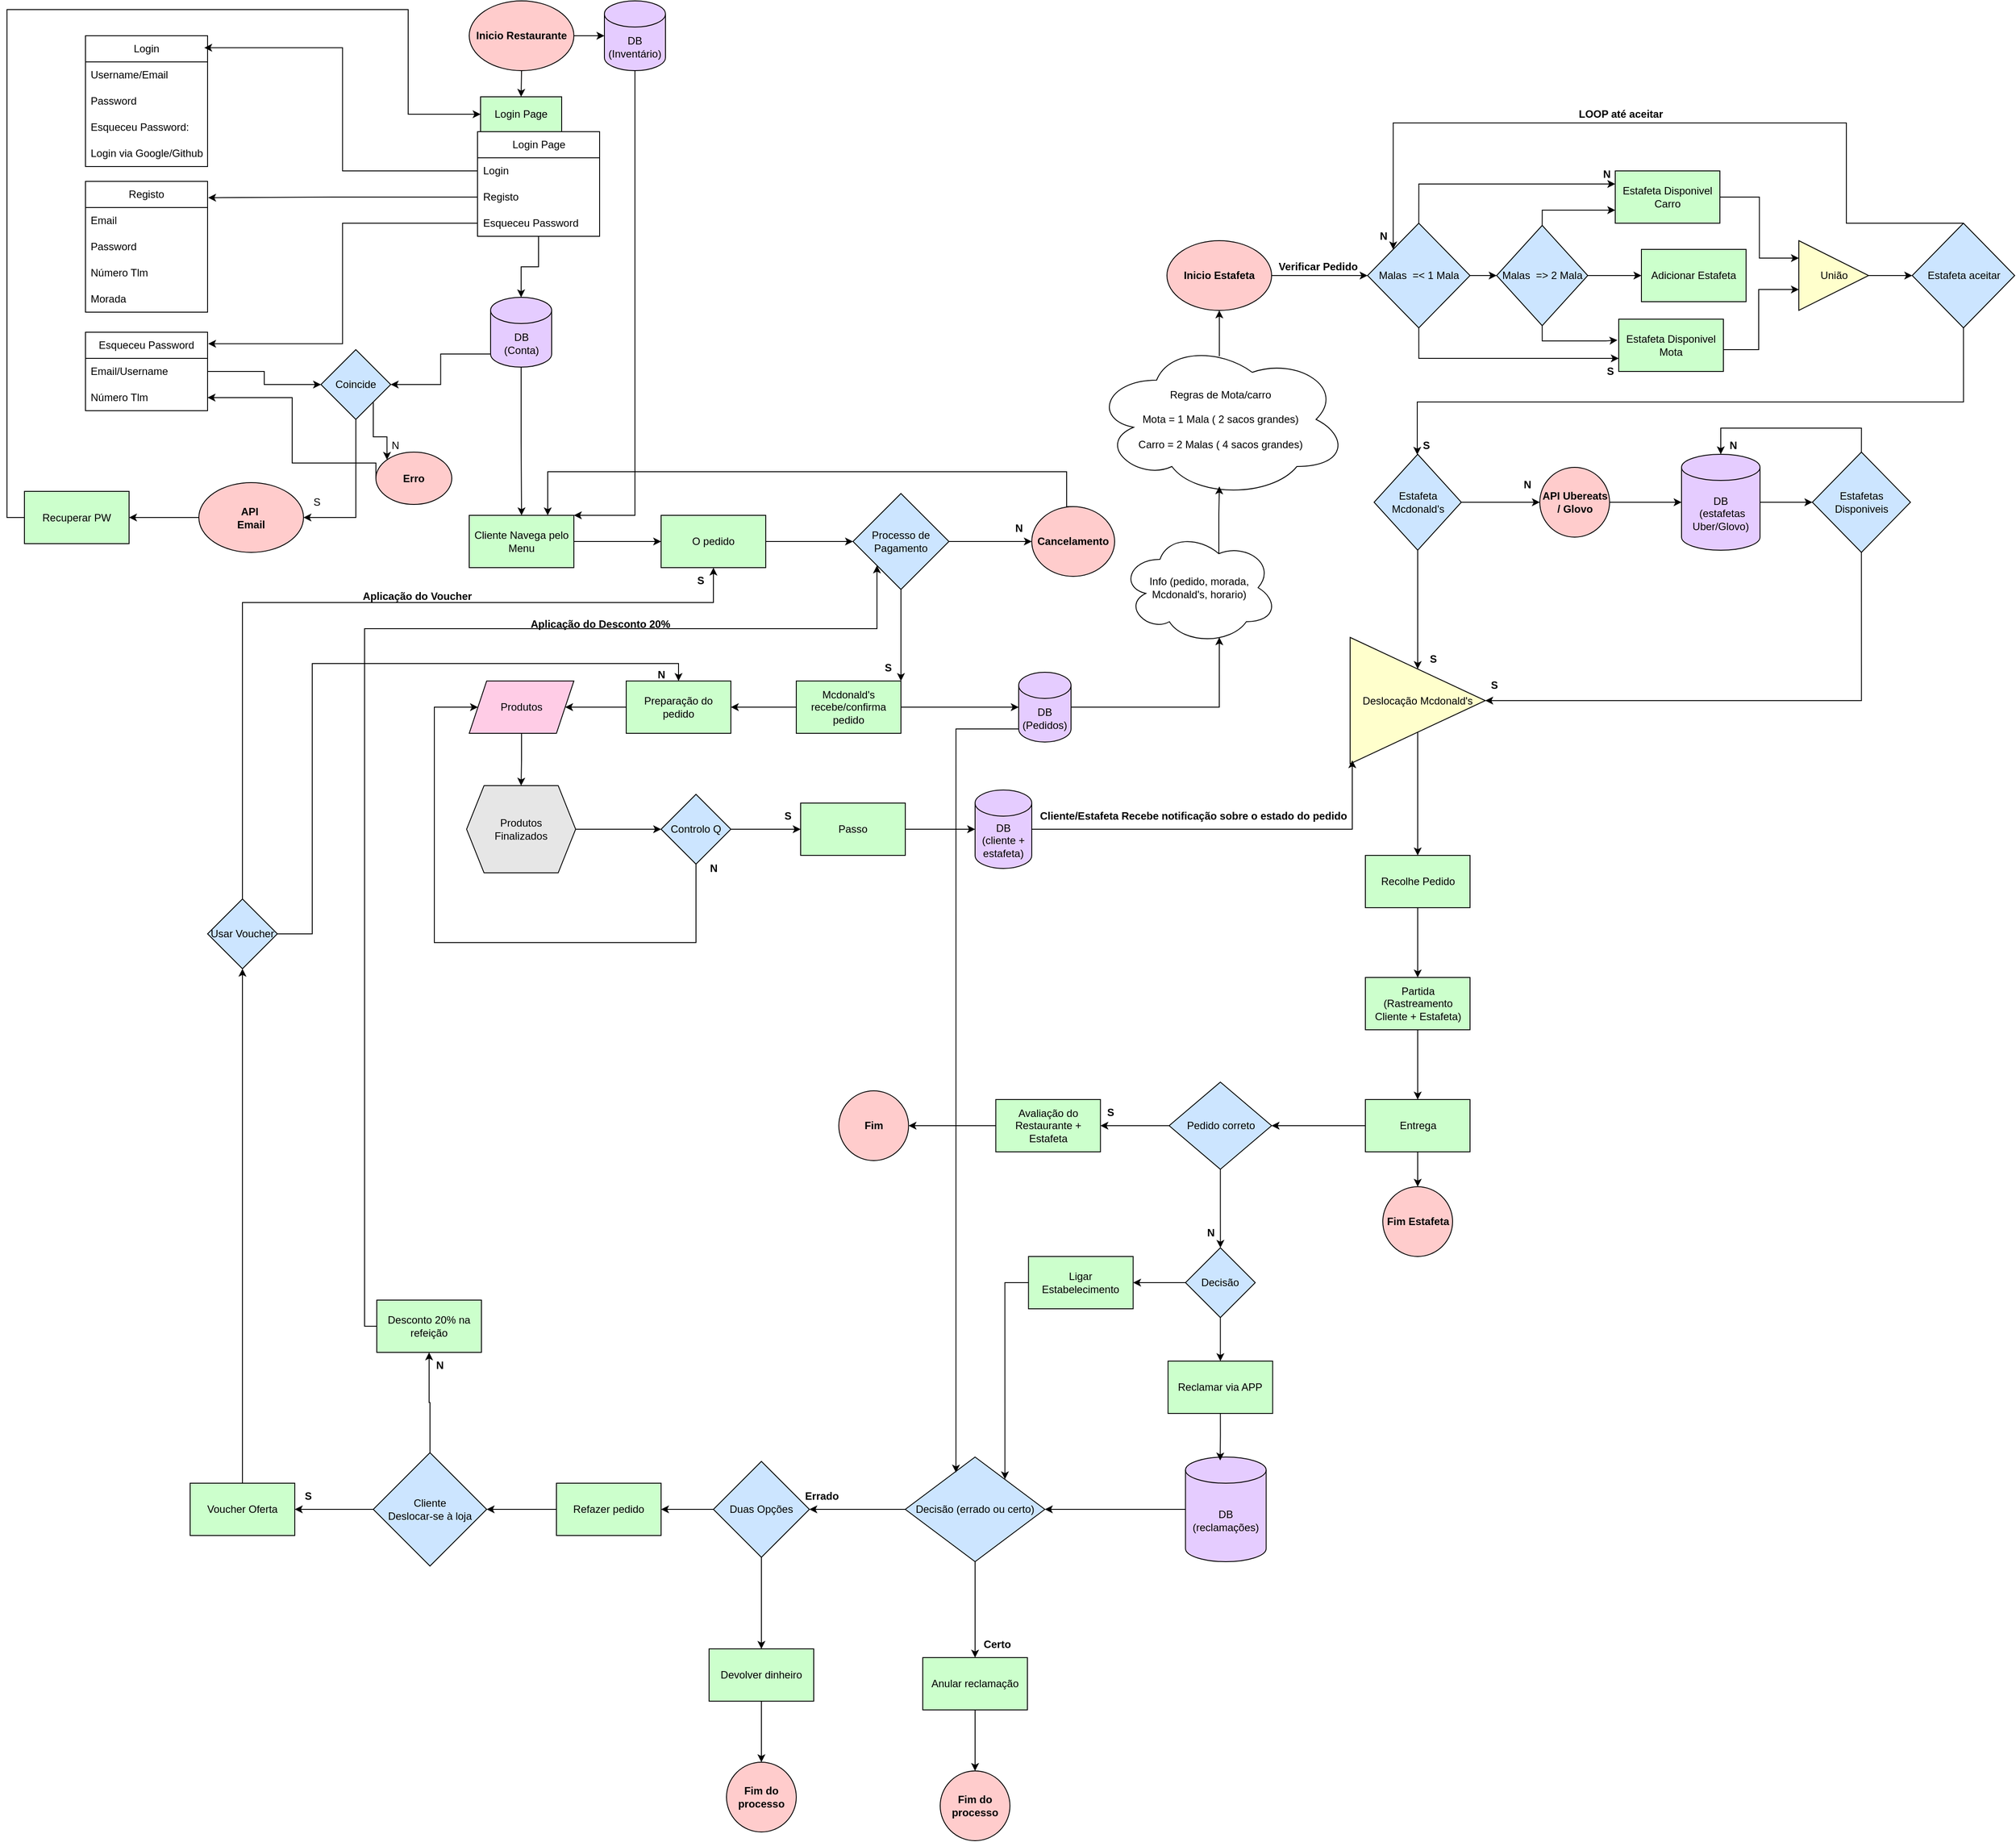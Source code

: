 <mxfile version="26.0.11">
  <diagram name="Página-1" id="ZymrxI1z5zFPF6usejF_">
    <mxGraphModel dx="2354" dy="1848" grid="1" gridSize="10" guides="1" tooltips="1" connect="1" arrows="1" fold="1" page="1" pageScale="1" pageWidth="827" pageHeight="1169" math="0" shadow="0">
      <root>
        <mxCell id="0" />
        <mxCell id="1" parent="0" />
        <mxCell id="Oin91nPJgDkIiy2qAXe4-157" value="" style="edgeStyle=orthogonalEdgeStyle;rounded=0;orthogonalLoop=1;jettySize=auto;html=1;" parent="1" source="Oin91nPJgDkIiy2qAXe4-1" target="Oin91nPJgDkIiy2qAXe4-4" edge="1">
          <mxGeometry relative="1" as="geometry" />
        </mxCell>
        <mxCell id="GwfB0tp2I0eJfS8eB9ie-18" style="edgeStyle=orthogonalEdgeStyle;rounded=0;orthogonalLoop=1;jettySize=auto;html=1;exitX=0.5;exitY=1;exitDx=0;exitDy=0;entryX=0.5;entryY=0;entryDx=0;entryDy=0;" edge="1" parent="1" source="Oin91nPJgDkIiy2qAXe4-1" target="GwfB0tp2I0eJfS8eB9ie-1">
          <mxGeometry relative="1" as="geometry" />
        </mxCell>
        <mxCell id="Oin91nPJgDkIiy2qAXe4-1" value="&lt;b&gt;Inicio Restaurante&lt;/b&gt;" style="ellipse;whiteSpace=wrap;html=1;fillColor=light-dark(#FFCCCC,var(--ge-dark-color, #121212));" parent="1" vertex="1">
          <mxGeometry x="10" y="-340" width="120" height="80" as="geometry" />
        </mxCell>
        <mxCell id="Oin91nPJgDkIiy2qAXe4-9" value="" style="edgeStyle=orthogonalEdgeStyle;rounded=0;orthogonalLoop=1;jettySize=auto;html=1;" parent="1" source="Oin91nPJgDkIiy2qAXe4-2" target="Oin91nPJgDkIiy2qAXe4-8" edge="1">
          <mxGeometry relative="1" as="geometry" />
        </mxCell>
        <mxCell id="Oin91nPJgDkIiy2qAXe4-2" value="Cliente Navega&lt;span style=&quot;background-color: transparent; color: light-dark(rgb(0, 0, 0), rgb(255, 255, 255));&quot;&gt;&amp;nbsp;pelo Menu&lt;/span&gt;" style="whiteSpace=wrap;html=1;fillColor=light-dark(#CCFFCC,var(--ge-dark-color, #121212));" parent="1" vertex="1">
          <mxGeometry x="10" y="250" width="120" height="60" as="geometry" />
        </mxCell>
        <mxCell id="Oin91nPJgDkIiy2qAXe4-6" style="edgeStyle=orthogonalEdgeStyle;rounded=0;orthogonalLoop=1;jettySize=auto;html=1;exitX=0.5;exitY=1;exitDx=0;exitDy=0;exitPerimeter=0;entryX=1;entryY=0;entryDx=0;entryDy=0;" parent="1" source="Oin91nPJgDkIiy2qAXe4-4" target="Oin91nPJgDkIiy2qAXe4-2" edge="1">
          <mxGeometry relative="1" as="geometry">
            <mxPoint x="210.588" y="280" as="targetPoint" />
            <Array as="points">
              <mxPoint x="200" y="250" />
            </Array>
          </mxGeometry>
        </mxCell>
        <mxCell id="Oin91nPJgDkIiy2qAXe4-4" value="DB&lt;br&gt;(Inventário)" style="shape=cylinder3;whiteSpace=wrap;html=1;boundedLbl=1;backgroundOutline=1;size=15;fillColor=light-dark(#E5CCFF,var(--ge-dark-color, #121212));" parent="1" vertex="1">
          <mxGeometry x="165" y="-340" width="70" height="80" as="geometry" />
        </mxCell>
        <mxCell id="Oin91nPJgDkIiy2qAXe4-14" value="" style="edgeStyle=orthogonalEdgeStyle;rounded=0;orthogonalLoop=1;jettySize=auto;html=1;" parent="1" source="Oin91nPJgDkIiy2qAXe4-8" target="Oin91nPJgDkIiy2qAXe4-13" edge="1">
          <mxGeometry relative="1" as="geometry" />
        </mxCell>
        <mxCell id="Oin91nPJgDkIiy2qAXe4-8" value="O pedido" style="whiteSpace=wrap;html=1;fillColor=light-dark(#CCFFCC,var(--ge-dark-color, #121212));" parent="1" vertex="1">
          <mxGeometry x="230" y="250" width="120" height="60" as="geometry" />
        </mxCell>
        <mxCell id="Oin91nPJgDkIiy2qAXe4-21" value="" style="edgeStyle=orthogonalEdgeStyle;rounded=0;orthogonalLoop=1;jettySize=auto;html=1;" parent="1" source="Oin91nPJgDkIiy2qAXe4-13" target="Oin91nPJgDkIiy2qAXe4-20" edge="1">
          <mxGeometry relative="1" as="geometry" />
        </mxCell>
        <mxCell id="UjdW5VDwxQu_3MTn5OJN-6" style="edgeStyle=orthogonalEdgeStyle;rounded=0;orthogonalLoop=1;jettySize=auto;html=1;exitX=0.5;exitY=1;exitDx=0;exitDy=0;entryX=1;entryY=0;entryDx=0;entryDy=0;" parent="1" source="Oin91nPJgDkIiy2qAXe4-13" target="Oin91nPJgDkIiy2qAXe4-23" edge="1">
          <mxGeometry relative="1" as="geometry" />
        </mxCell>
        <mxCell id="Oin91nPJgDkIiy2qAXe4-13" value="Processo de Pagamento" style="rhombus;whiteSpace=wrap;html=1;fillColor=light-dark(#CCE5FF,var(--ge-dark-color, #121212));" parent="1" vertex="1">
          <mxGeometry x="450" y="225" width="110" height="110" as="geometry" />
        </mxCell>
        <mxCell id="Oin91nPJgDkIiy2qAXe4-17" value="&lt;b&gt;N&lt;/b&gt;" style="text;html=1;align=center;verticalAlign=middle;resizable=0;points=[];autosize=1;strokeColor=none;fillColor=none;" parent="1" vertex="1">
          <mxGeometry x="625" y="250" width="30" height="30" as="geometry" />
        </mxCell>
        <mxCell id="Oin91nPJgDkIiy2qAXe4-20" value="&lt;b&gt;Cancelamento&lt;/b&gt;" style="ellipse;whiteSpace=wrap;html=1;fillColor=light-dark(#FFCCCC,var(--ge-dark-color, #121212));" parent="1" vertex="1">
          <mxGeometry x="655" y="240" width="95" height="80" as="geometry" />
        </mxCell>
        <mxCell id="Oin91nPJgDkIiy2qAXe4-22" style="edgeStyle=orthogonalEdgeStyle;rounded=0;orthogonalLoop=1;jettySize=auto;html=1;exitX=0.5;exitY=0;exitDx=0;exitDy=0;entryX=0.75;entryY=0;entryDx=0;entryDy=0;" parent="1" source="Oin91nPJgDkIiy2qAXe4-20" target="Oin91nPJgDkIiy2qAXe4-2" edge="1">
          <mxGeometry relative="1" as="geometry">
            <Array as="points">
              <mxPoint x="695" y="240" />
              <mxPoint x="695" y="200" />
              <mxPoint x="100" y="200" />
            </Array>
          </mxGeometry>
        </mxCell>
        <mxCell id="Oin91nPJgDkIiy2qAXe4-27" value="" style="edgeStyle=orthogonalEdgeStyle;rounded=0;orthogonalLoop=1;jettySize=auto;html=1;" parent="1" source="Oin91nPJgDkIiy2qAXe4-23" target="Oin91nPJgDkIiy2qAXe4-26" edge="1">
          <mxGeometry relative="1" as="geometry" />
        </mxCell>
        <mxCell id="Oin91nPJgDkIiy2qAXe4-23" value="Mcdonald&#39;s recebe/confirma pedido" style="whiteSpace=wrap;html=1;fillColor=light-dark(#CCFFCC,var(--ge-dark-color, #121212));" parent="1" vertex="1">
          <mxGeometry x="385" y="440" width="120" height="60" as="geometry" />
        </mxCell>
        <mxCell id="Oin91nPJgDkIiy2qAXe4-25" value="&lt;b&gt;S&lt;/b&gt;" style="text;html=1;align=center;verticalAlign=middle;resizable=0;points=[];autosize=1;strokeColor=none;fillColor=none;" parent="1" vertex="1">
          <mxGeometry x="475" y="410" width="30" height="30" as="geometry" />
        </mxCell>
        <mxCell id="Oin91nPJgDkIiy2qAXe4-29" value="" style="edgeStyle=orthogonalEdgeStyle;rounded=0;orthogonalLoop=1;jettySize=auto;html=1;" parent="1" source="Oin91nPJgDkIiy2qAXe4-26" target="Oin91nPJgDkIiy2qAXe4-28" edge="1">
          <mxGeometry relative="1" as="geometry" />
        </mxCell>
        <mxCell id="Oin91nPJgDkIiy2qAXe4-26" value="Preparação do pedido" style="whiteSpace=wrap;html=1;fillColor=light-dark(#CCFFCC,var(--ge-dark-color, #121212));" parent="1" vertex="1">
          <mxGeometry x="190" y="440" width="120" height="60" as="geometry" />
        </mxCell>
        <mxCell id="Oin91nPJgDkIiy2qAXe4-31" value="" style="edgeStyle=orthogonalEdgeStyle;rounded=0;orthogonalLoop=1;jettySize=auto;html=1;" parent="1" source="Oin91nPJgDkIiy2qAXe4-28" target="Oin91nPJgDkIiy2qAXe4-30" edge="1">
          <mxGeometry relative="1" as="geometry" />
        </mxCell>
        <mxCell id="Oin91nPJgDkIiy2qAXe4-28" value="Produtos" style="shape=parallelogram;perimeter=parallelogramPerimeter;whiteSpace=wrap;html=1;fixedSize=1;fillColor=light-dark(#FFCCE6,var(--ge-dark-color, #121212));" parent="1" vertex="1">
          <mxGeometry x="10" y="440" width="120" height="60" as="geometry" />
        </mxCell>
        <mxCell id="Oin91nPJgDkIiy2qAXe4-33" value="" style="edgeStyle=orthogonalEdgeStyle;rounded=0;orthogonalLoop=1;jettySize=auto;html=1;" parent="1" source="Oin91nPJgDkIiy2qAXe4-30" target="Oin91nPJgDkIiy2qAXe4-32" edge="1">
          <mxGeometry relative="1" as="geometry" />
        </mxCell>
        <mxCell id="Oin91nPJgDkIiy2qAXe4-30" value="Produtos&lt;br&gt;Finalizados" style="shape=hexagon;perimeter=hexagonPerimeter2;whiteSpace=wrap;html=1;fixedSize=1;fillColor=light-dark(#E6E6E6,var(--ge-dark-color, #121212));" parent="1" vertex="1">
          <mxGeometry x="7" y="560" width="125" height="100" as="geometry" />
        </mxCell>
        <mxCell id="Oin91nPJgDkIiy2qAXe4-34" style="edgeStyle=orthogonalEdgeStyle;rounded=0;orthogonalLoop=1;jettySize=auto;html=1;exitX=0.5;exitY=1;exitDx=0;exitDy=0;entryX=0;entryY=0.5;entryDx=0;entryDy=0;" parent="1" source="Oin91nPJgDkIiy2qAXe4-32" target="Oin91nPJgDkIiy2qAXe4-28" edge="1">
          <mxGeometry relative="1" as="geometry">
            <Array as="points">
              <mxPoint x="270" y="740" />
              <mxPoint x="-30" y="740" />
              <mxPoint x="-30" y="470" />
            </Array>
          </mxGeometry>
        </mxCell>
        <mxCell id="Oin91nPJgDkIiy2qAXe4-37" value="" style="edgeStyle=orthogonalEdgeStyle;rounded=0;orthogonalLoop=1;jettySize=auto;html=1;" parent="1" source="Oin91nPJgDkIiy2qAXe4-32" target="Oin91nPJgDkIiy2qAXe4-36" edge="1">
          <mxGeometry relative="1" as="geometry" />
        </mxCell>
        <mxCell id="Oin91nPJgDkIiy2qAXe4-32" value="Controlo Q" style="rhombus;whiteSpace=wrap;html=1;fillColor=light-dark(#CCE5FF,var(--ge-dark-color, #121212));" parent="1" vertex="1">
          <mxGeometry x="230" y="570" width="80" height="80" as="geometry" />
        </mxCell>
        <mxCell id="Oin91nPJgDkIiy2qAXe4-35" value="&lt;b&gt;N&lt;/b&gt;" style="text;html=1;align=center;verticalAlign=middle;resizable=0;points=[];autosize=1;strokeColor=none;fillColor=none;" parent="1" vertex="1">
          <mxGeometry x="275" y="640" width="30" height="30" as="geometry" />
        </mxCell>
        <mxCell id="Oin91nPJgDkIiy2qAXe4-36" value="Passo" style="whiteSpace=wrap;html=1;fillColor=light-dark(#CCFFCC,var(--ge-dark-color, #121212));" parent="1" vertex="1">
          <mxGeometry x="390" y="580" width="120" height="60" as="geometry" />
        </mxCell>
        <mxCell id="Oin91nPJgDkIiy2qAXe4-38" value="&lt;b&gt;S&lt;/b&gt;" style="text;html=1;align=center;verticalAlign=middle;resizable=0;points=[];autosize=1;strokeColor=none;fillColor=none;" parent="1" vertex="1">
          <mxGeometry x="360" y="580" width="30" height="30" as="geometry" />
        </mxCell>
        <mxCell id="Oin91nPJgDkIiy2qAXe4-39" value="DB&lt;br&gt;(cliente + estafeta)" style="shape=cylinder3;whiteSpace=wrap;html=1;boundedLbl=1;backgroundOutline=1;size=15;fillColor=light-dark(#E5CCFF,var(--ge-dark-color, #121212));" parent="1" vertex="1">
          <mxGeometry x="590" y="565" width="65" height="90" as="geometry" />
        </mxCell>
        <mxCell id="Oin91nPJgDkIiy2qAXe4-40" style="edgeStyle=orthogonalEdgeStyle;rounded=0;orthogonalLoop=1;jettySize=auto;html=1;exitX=1;exitY=0.5;exitDx=0;exitDy=0;entryX=0;entryY=0.5;entryDx=0;entryDy=0;entryPerimeter=0;" parent="1" source="Oin91nPJgDkIiy2qAXe4-36" target="Oin91nPJgDkIiy2qAXe4-39" edge="1">
          <mxGeometry relative="1" as="geometry" />
        </mxCell>
        <mxCell id="Oin91nPJgDkIiy2qAXe4-41" value="DB (Pedidos)" style="shape=cylinder3;whiteSpace=wrap;html=1;boundedLbl=1;backgroundOutline=1;size=15;fillColor=light-dark(#E5CCFF,var(--ge-dark-color, #121212));" parent="1" vertex="1">
          <mxGeometry x="640" y="430" width="60" height="80" as="geometry" />
        </mxCell>
        <mxCell id="Oin91nPJgDkIiy2qAXe4-43" style="edgeStyle=orthogonalEdgeStyle;rounded=0;orthogonalLoop=1;jettySize=auto;html=1;exitX=1;exitY=0.5;exitDx=0;exitDy=0;entryX=0;entryY=0.5;entryDx=0;entryDy=0;entryPerimeter=0;" parent="1" source="Oin91nPJgDkIiy2qAXe4-23" target="Oin91nPJgDkIiy2qAXe4-41" edge="1">
          <mxGeometry relative="1" as="geometry" />
        </mxCell>
        <mxCell id="GwfB0tp2I0eJfS8eB9ie-108" style="edgeStyle=orthogonalEdgeStyle;rounded=0;orthogonalLoop=1;jettySize=auto;html=1;exitX=1;exitY=0.5;exitDx=0;exitDy=0;entryX=0;entryY=0.5;entryDx=0;entryDy=0;" edge="1" parent="1" source="Oin91nPJgDkIiy2qAXe4-47" target="GwfB0tp2I0eJfS8eB9ie-107">
          <mxGeometry relative="1" as="geometry" />
        </mxCell>
        <mxCell id="Oin91nPJgDkIiy2qAXe4-47" value="&lt;b&gt;Inicio Estafeta&lt;/b&gt;" style="ellipse;whiteSpace=wrap;html=1;fillColor=light-dark(#FFCCCC,var(--ge-dark-color, #121212));" parent="1" vertex="1">
          <mxGeometry x="810" y="-65" width="120" height="80" as="geometry" />
        </mxCell>
        <mxCell id="Oin91nPJgDkIiy2qAXe4-50" value="Info (pedido, morada, Mcdonald&#39;s, horario)" style="ellipse;shape=cloud;whiteSpace=wrap;html=1;" parent="1" vertex="1">
          <mxGeometry x="757" y="268" width="180" height="130" as="geometry" />
        </mxCell>
        <mxCell id="Oin91nPJgDkIiy2qAXe4-59" value="" style="edgeStyle=orthogonalEdgeStyle;rounded=0;orthogonalLoop=1;jettySize=auto;html=1;" parent="1" source="Oin91nPJgDkIiy2qAXe4-54" target="Oin91nPJgDkIiy2qAXe4-58" edge="1">
          <mxGeometry relative="1" as="geometry" />
        </mxCell>
        <mxCell id="Oin91nPJgDkIiy2qAXe4-139" value="" style="edgeStyle=orthogonalEdgeStyle;rounded=0;orthogonalLoop=1;jettySize=auto;html=1;" parent="1" source="Oin91nPJgDkIiy2qAXe4-54" target="Oin91nPJgDkIiy2qAXe4-138" edge="1">
          <mxGeometry relative="1" as="geometry" />
        </mxCell>
        <mxCell id="Oin91nPJgDkIiy2qAXe4-54" value="Estafeta Mcdonald&#39;s" style="rhombus;whiteSpace=wrap;html=1;fillColor=light-dark(#CCE5FF,var(--ge-dark-color, #121212));" parent="1" vertex="1">
          <mxGeometry x="1047.5" y="180" width="100" height="110" as="geometry" />
        </mxCell>
        <mxCell id="Oin91nPJgDkIiy2qAXe4-67" value="" style="edgeStyle=orthogonalEdgeStyle;rounded=0;orthogonalLoop=1;jettySize=auto;html=1;" parent="1" source="Oin91nPJgDkIiy2qAXe4-58" target="Oin91nPJgDkIiy2qAXe4-66" edge="1">
          <mxGeometry relative="1" as="geometry" />
        </mxCell>
        <mxCell id="Oin91nPJgDkIiy2qAXe4-58" value="Deslocação Mcdonald&#39;s" style="triangle;whiteSpace=wrap;html=1;fillColor=light-dark(#FFFFCC,var(--ge-dark-color, #121212));" parent="1" vertex="1">
          <mxGeometry x="1020" y="390" width="155" height="145" as="geometry" />
        </mxCell>
        <mxCell id="Oin91nPJgDkIiy2qAXe4-60" style="edgeStyle=orthogonalEdgeStyle;rounded=0;orthogonalLoop=1;jettySize=auto;html=1;exitX=1;exitY=0.5;exitDx=0;exitDy=0;exitPerimeter=0;entryX=0.016;entryY=0.972;entryDx=0;entryDy=0;entryPerimeter=0;" parent="1" source="Oin91nPJgDkIiy2qAXe4-39" target="Oin91nPJgDkIiy2qAXe4-58" edge="1">
          <mxGeometry relative="1" as="geometry" />
        </mxCell>
        <mxCell id="Oin91nPJgDkIiy2qAXe4-61" value="&lt;b&gt;Cliente/Estafeta Recebe notificação sobre o estado do pedido&lt;/b&gt;" style="text;html=1;align=center;verticalAlign=middle;resizable=0;points=[];autosize=1;strokeColor=none;fillColor=none;" parent="1" vertex="1">
          <mxGeometry x="650" y="580" width="380" height="30" as="geometry" />
        </mxCell>
        <mxCell id="Oin91nPJgDkIiy2qAXe4-69" value="" style="edgeStyle=orthogonalEdgeStyle;rounded=0;orthogonalLoop=1;jettySize=auto;html=1;" parent="1" source="Oin91nPJgDkIiy2qAXe4-66" target="Oin91nPJgDkIiy2qAXe4-68" edge="1">
          <mxGeometry relative="1" as="geometry" />
        </mxCell>
        <mxCell id="Oin91nPJgDkIiy2qAXe4-66" value="Recolhe Pedido" style="whiteSpace=wrap;html=1;fillColor=light-dark(#CCFFCC,var(--ge-dark-color, #121212));" parent="1" vertex="1">
          <mxGeometry x="1037.5" y="640" width="120" height="60" as="geometry" />
        </mxCell>
        <mxCell id="Oin91nPJgDkIiy2qAXe4-71" value="" style="edgeStyle=orthogonalEdgeStyle;rounded=0;orthogonalLoop=1;jettySize=auto;html=1;" parent="1" source="Oin91nPJgDkIiy2qAXe4-68" target="Oin91nPJgDkIiy2qAXe4-70" edge="1">
          <mxGeometry relative="1" as="geometry" />
        </mxCell>
        <mxCell id="Oin91nPJgDkIiy2qAXe4-68" value="Partida (Rastreamento Cliente + Estafeta)" style="whiteSpace=wrap;html=1;fillColor=light-dark(#CCFFCC,var(--ge-dark-color, #121212));" parent="1" vertex="1">
          <mxGeometry x="1037.5" y="780" width="120" height="60" as="geometry" />
        </mxCell>
        <mxCell id="Oin91nPJgDkIiy2qAXe4-73" value="" style="edgeStyle=orthogonalEdgeStyle;rounded=0;orthogonalLoop=1;jettySize=auto;html=1;" parent="1" source="Oin91nPJgDkIiy2qAXe4-70" target="Oin91nPJgDkIiy2qAXe4-72" edge="1">
          <mxGeometry relative="1" as="geometry" />
        </mxCell>
        <mxCell id="Oin91nPJgDkIiy2qAXe4-82" value="" style="edgeStyle=orthogonalEdgeStyle;rounded=0;orthogonalLoop=1;jettySize=auto;html=1;" parent="1" source="Oin91nPJgDkIiy2qAXe4-70" target="Oin91nPJgDkIiy2qAXe4-81" edge="1">
          <mxGeometry relative="1" as="geometry" />
        </mxCell>
        <mxCell id="Oin91nPJgDkIiy2qAXe4-70" value="Entrega" style="whiteSpace=wrap;html=1;fillColor=light-dark(#CCFFCC,var(--ge-dark-color, #121212));" parent="1" vertex="1">
          <mxGeometry x="1037.5" y="920" width="120" height="60" as="geometry" />
        </mxCell>
        <mxCell id="Oin91nPJgDkIiy2qAXe4-75" value="" style="edgeStyle=orthogonalEdgeStyle;rounded=0;orthogonalLoop=1;jettySize=auto;html=1;" parent="1" source="Oin91nPJgDkIiy2qAXe4-72" target="Oin91nPJgDkIiy2qAXe4-74" edge="1">
          <mxGeometry relative="1" as="geometry" />
        </mxCell>
        <mxCell id="Oin91nPJgDkIiy2qAXe4-86" value="" style="edgeStyle=orthogonalEdgeStyle;rounded=0;orthogonalLoop=1;jettySize=auto;html=1;" parent="1" source="Oin91nPJgDkIiy2qAXe4-72" target="Oin91nPJgDkIiy2qAXe4-85" edge="1">
          <mxGeometry relative="1" as="geometry" />
        </mxCell>
        <mxCell id="Oin91nPJgDkIiy2qAXe4-72" value="Pedido correto" style="rhombus;whiteSpace=wrap;html=1;fillColor=light-dark(#CCE5FF,var(--ge-dark-color, #121212));" parent="1" vertex="1">
          <mxGeometry x="812.5" y="900" width="117.5" height="100" as="geometry" />
        </mxCell>
        <mxCell id="Oin91nPJgDkIiy2qAXe4-78" value="" style="edgeStyle=orthogonalEdgeStyle;rounded=0;orthogonalLoop=1;jettySize=auto;html=1;" parent="1" source="Oin91nPJgDkIiy2qAXe4-74" target="Oin91nPJgDkIiy2qAXe4-77" edge="1">
          <mxGeometry relative="1" as="geometry" />
        </mxCell>
        <mxCell id="Oin91nPJgDkIiy2qAXe4-74" value="Avaliação do Restaurante + Estafeta" style="whiteSpace=wrap;html=1;fillColor=light-dark(#CCFFCC,var(--ge-dark-color, #121212));" parent="1" vertex="1">
          <mxGeometry x="613.75" y="920" width="120" height="60" as="geometry" />
        </mxCell>
        <mxCell id="Oin91nPJgDkIiy2qAXe4-76" value="&lt;b&gt;S&lt;/b&gt;" style="text;html=1;align=center;verticalAlign=middle;resizable=0;points=[];autosize=1;strokeColor=none;fillColor=none;" parent="1" vertex="1">
          <mxGeometry x="730" y="920" width="30" height="30" as="geometry" />
        </mxCell>
        <mxCell id="Oin91nPJgDkIiy2qAXe4-77" value="&lt;b&gt;Fim&lt;/b&gt;" style="ellipse;whiteSpace=wrap;html=1;fillColor=light-dark(#FFCCCC,var(--ge-dark-color, #121212));" parent="1" vertex="1">
          <mxGeometry x="433.75" y="910" width="80" height="80" as="geometry" />
        </mxCell>
        <mxCell id="Oin91nPJgDkIiy2qAXe4-81" value="&lt;b&gt;Fim Estafeta&lt;/b&gt;" style="ellipse;whiteSpace=wrap;html=1;fillColor=light-dark(#FFCCCC,var(--ge-dark-color, #121212));" parent="1" vertex="1">
          <mxGeometry x="1057.5" y="1020" width="80" height="80" as="geometry" />
        </mxCell>
        <mxCell id="Oin91nPJgDkIiy2qAXe4-89" value="" style="edgeStyle=orthogonalEdgeStyle;rounded=0;orthogonalLoop=1;jettySize=auto;html=1;" parent="1" source="Oin91nPJgDkIiy2qAXe4-85" target="Oin91nPJgDkIiy2qAXe4-88" edge="1">
          <mxGeometry relative="1" as="geometry" />
        </mxCell>
        <mxCell id="Oin91nPJgDkIiy2qAXe4-93" value="" style="edgeStyle=orthogonalEdgeStyle;rounded=0;orthogonalLoop=1;jettySize=auto;html=1;" parent="1" source="Oin91nPJgDkIiy2qAXe4-85" target="Oin91nPJgDkIiy2qAXe4-92" edge="1">
          <mxGeometry relative="1" as="geometry" />
        </mxCell>
        <mxCell id="Oin91nPJgDkIiy2qAXe4-85" value="Decisão" style="rhombus;whiteSpace=wrap;html=1;fillColor=light-dark(#CCE5FF,var(--ge-dark-color, #121212));" parent="1" vertex="1">
          <mxGeometry x="831.25" y="1090" width="80" height="80" as="geometry" />
        </mxCell>
        <mxCell id="Oin91nPJgDkIiy2qAXe4-87" value="&lt;b&gt;N&lt;/b&gt;" style="text;html=1;align=center;verticalAlign=middle;resizable=0;points=[];autosize=1;strokeColor=none;fillColor=none;" parent="1" vertex="1">
          <mxGeometry x="845" y="1058" width="30" height="30" as="geometry" />
        </mxCell>
        <mxCell id="Oin91nPJgDkIiy2qAXe4-88" value="Ligar Estabelecimento" style="whiteSpace=wrap;html=1;fillColor=light-dark(#CCFFCC,var(--ge-dark-color, #121212));" parent="1" vertex="1">
          <mxGeometry x="651.25" y="1100" width="120" height="60" as="geometry" />
        </mxCell>
        <mxCell id="Oin91nPJgDkIiy2qAXe4-92" value="Reclamar via APP" style="whiteSpace=wrap;html=1;fillColor=light-dark(#CCFFCC,var(--ge-dark-color, #121212));" parent="1" vertex="1">
          <mxGeometry x="811.25" y="1220" width="120" height="60" as="geometry" />
        </mxCell>
        <mxCell id="Oin91nPJgDkIiy2qAXe4-105" style="edgeStyle=orthogonalEdgeStyle;rounded=0;orthogonalLoop=1;jettySize=auto;html=1;exitX=0;exitY=0.5;exitDx=0;exitDy=0;exitPerimeter=0;entryX=1;entryY=0.5;entryDx=0;entryDy=0;" parent="1" source="Oin91nPJgDkIiy2qAXe4-94" target="Oin91nPJgDkIiy2qAXe4-103" edge="1">
          <mxGeometry relative="1" as="geometry" />
        </mxCell>
        <mxCell id="Oin91nPJgDkIiy2qAXe4-94" value="DB (reclamações)" style="shape=cylinder3;whiteSpace=wrap;html=1;boundedLbl=1;backgroundOutline=1;size=15;fillColor=light-dark(#E5CCFF,var(--ge-dark-color, #121212));" parent="1" vertex="1">
          <mxGeometry x="831.25" y="1330" width="92.5" height="120" as="geometry" />
        </mxCell>
        <mxCell id="Oin91nPJgDkIiy2qAXe4-96" style="edgeStyle=orthogonalEdgeStyle;rounded=0;orthogonalLoop=1;jettySize=auto;html=1;exitX=0.5;exitY=1;exitDx=0;exitDy=0;entryX=0.43;entryY=0.033;entryDx=0;entryDy=0;entryPerimeter=0;" parent="1" source="Oin91nPJgDkIiy2qAXe4-92" target="Oin91nPJgDkIiy2qAXe4-94" edge="1">
          <mxGeometry relative="1" as="geometry" />
        </mxCell>
        <mxCell id="Oin91nPJgDkIiy2qAXe4-112" value="" style="edgeStyle=orthogonalEdgeStyle;rounded=0;orthogonalLoop=1;jettySize=auto;html=1;" parent="1" source="Oin91nPJgDkIiy2qAXe4-103" target="Oin91nPJgDkIiy2qAXe4-111" edge="1">
          <mxGeometry relative="1" as="geometry" />
        </mxCell>
        <mxCell id="Oin91nPJgDkIiy2qAXe4-119" value="" style="edgeStyle=orthogonalEdgeStyle;rounded=0;orthogonalLoop=1;jettySize=auto;html=1;" parent="1" source="Oin91nPJgDkIiy2qAXe4-103" target="Oin91nPJgDkIiy2qAXe4-118" edge="1">
          <mxGeometry relative="1" as="geometry" />
        </mxCell>
        <mxCell id="Oin91nPJgDkIiy2qAXe4-103" value="Decisão (errado ou certo)" style="rhombus;whiteSpace=wrap;html=1;fillColor=light-dark(#CCE5FF,var(--ge-dark-color, #121212));" parent="1" vertex="1">
          <mxGeometry x="510" y="1330" width="160" height="120" as="geometry" />
        </mxCell>
        <mxCell id="Oin91nPJgDkIiy2qAXe4-106" style="edgeStyle=orthogonalEdgeStyle;rounded=0;orthogonalLoop=1;jettySize=auto;html=1;exitX=0;exitY=0.5;exitDx=0;exitDy=0;entryX=0.714;entryY=0.212;entryDx=0;entryDy=0;entryPerimeter=0;" parent="1" source="Oin91nPJgDkIiy2qAXe4-88" target="Oin91nPJgDkIiy2qAXe4-103" edge="1">
          <mxGeometry relative="1" as="geometry" />
        </mxCell>
        <mxCell id="Oin91nPJgDkIiy2qAXe4-114" value="" style="edgeStyle=orthogonalEdgeStyle;rounded=0;orthogonalLoop=1;jettySize=auto;html=1;" parent="1" source="Oin91nPJgDkIiy2qAXe4-111" target="Oin91nPJgDkIiy2qAXe4-113" edge="1">
          <mxGeometry relative="1" as="geometry" />
        </mxCell>
        <mxCell id="Oin91nPJgDkIiy2qAXe4-116" value="" style="edgeStyle=orthogonalEdgeStyle;rounded=0;orthogonalLoop=1;jettySize=auto;html=1;" parent="1" source="Oin91nPJgDkIiy2qAXe4-111" target="Oin91nPJgDkIiy2qAXe4-115" edge="1">
          <mxGeometry relative="1" as="geometry" />
        </mxCell>
        <mxCell id="Oin91nPJgDkIiy2qAXe4-111" value="Duas Opções" style="rhombus;whiteSpace=wrap;html=1;fillColor=light-dark(#CCE5FF,var(--ge-dark-color, #121212));" parent="1" vertex="1">
          <mxGeometry x="290" y="1335" width="110" height="110" as="geometry" />
        </mxCell>
        <mxCell id="Oin91nPJgDkIiy2qAXe4-126" value="" style="edgeStyle=orthogonalEdgeStyle;rounded=0;orthogonalLoop=1;jettySize=auto;html=1;" parent="1" source="Oin91nPJgDkIiy2qAXe4-113" target="GwfB0tp2I0eJfS8eB9ie-76" edge="1">
          <mxGeometry relative="1" as="geometry">
            <mxPoint x="-30" y="1390" as="targetPoint" />
          </mxGeometry>
        </mxCell>
        <mxCell id="Oin91nPJgDkIiy2qAXe4-113" value="Refazer pedido" style="whiteSpace=wrap;html=1;fillColor=light-dark(#CCFFCC,var(--ge-dark-color, #121212));" parent="1" vertex="1">
          <mxGeometry x="110" y="1360" width="120" height="60" as="geometry" />
        </mxCell>
        <mxCell id="Oin91nPJgDkIiy2qAXe4-128" value="" style="edgeStyle=orthogonalEdgeStyle;rounded=0;orthogonalLoop=1;jettySize=auto;html=1;" parent="1" source="Oin91nPJgDkIiy2qAXe4-115" target="Oin91nPJgDkIiy2qAXe4-127" edge="1">
          <mxGeometry relative="1" as="geometry" />
        </mxCell>
        <mxCell id="Oin91nPJgDkIiy2qAXe4-115" value="Devolver dinheiro" style="whiteSpace=wrap;html=1;fillColor=light-dark(#CCFFCC,var(--ge-dark-color, #121212));" parent="1" vertex="1">
          <mxGeometry x="285" y="1550" width="120" height="60" as="geometry" />
        </mxCell>
        <mxCell id="Oin91nPJgDkIiy2qAXe4-117" value="&lt;b&gt;Errado&lt;/b&gt;" style="text;html=1;align=center;verticalAlign=middle;resizable=0;points=[];autosize=1;strokeColor=none;fillColor=none;shadow=0;" parent="1" vertex="1">
          <mxGeometry x="384" y="1360" width="60" height="30" as="geometry" />
        </mxCell>
        <mxCell id="Oin91nPJgDkIiy2qAXe4-123" value="" style="edgeStyle=orthogonalEdgeStyle;rounded=0;orthogonalLoop=1;jettySize=auto;html=1;" parent="1" source="Oin91nPJgDkIiy2qAXe4-118" target="Oin91nPJgDkIiy2qAXe4-122" edge="1">
          <mxGeometry relative="1" as="geometry" />
        </mxCell>
        <mxCell id="Oin91nPJgDkIiy2qAXe4-118" value="Anular reclamação" style="whiteSpace=wrap;html=1;fillColor=light-dark(#CCFFCC,var(--ge-dark-color, #121212));" parent="1" vertex="1">
          <mxGeometry x="530" y="1560" width="120" height="60" as="geometry" />
        </mxCell>
        <mxCell id="Oin91nPJgDkIiy2qAXe4-121" value="&lt;b&gt;Certo&lt;/b&gt;" style="text;html=1;align=center;verticalAlign=middle;resizable=0;points=[];autosize=1;strokeColor=none;fillColor=none;shadow=0;" parent="1" vertex="1">
          <mxGeometry x="590" y="1530" width="50" height="30" as="geometry" />
        </mxCell>
        <mxCell id="Oin91nPJgDkIiy2qAXe4-122" value="&lt;b&gt;Fim do processo&lt;/b&gt;" style="ellipse;whiteSpace=wrap;html=1;fillColor=light-dark(#FFCCCC,var(--ge-dark-color, #121212));" parent="1" vertex="1">
          <mxGeometry x="550" y="1690" width="80" height="80" as="geometry" />
        </mxCell>
        <mxCell id="Oin91nPJgDkIiy2qAXe4-127" value="&lt;b&gt;Fim do processo&lt;/b&gt;" style="ellipse;whiteSpace=wrap;html=1;fillColor=light-dark(#FFCCCC,var(--ge-dark-color, #121212));" parent="1" vertex="1">
          <mxGeometry x="305" y="1680" width="80" height="80" as="geometry" />
        </mxCell>
        <mxCell id="Oin91nPJgDkIiy2qAXe4-137" value="&lt;b&gt;S&lt;/b&gt;" style="text;html=1;align=center;verticalAlign=middle;resizable=0;points=[];autosize=1;strokeColor=none;fillColor=none;" parent="1" vertex="1">
          <mxGeometry x="1100" y="400" width="30" height="30" as="geometry" />
        </mxCell>
        <mxCell id="Oin91nPJgDkIiy2qAXe4-138" value="&lt;b&gt;API Ubereats / Glovo&lt;/b&gt;" style="ellipse;whiteSpace=wrap;html=1;fillColor=light-dark(#FFCCCC,var(--ge-dark-color, #121212));" parent="1" vertex="1">
          <mxGeometry x="1237.5" y="195" width="80" height="80" as="geometry" />
        </mxCell>
        <mxCell id="Oin91nPJgDkIiy2qAXe4-140" value="&lt;b&gt;N&lt;/b&gt;" style="text;html=1;align=center;verticalAlign=middle;resizable=0;points=[];autosize=1;strokeColor=none;fillColor=none;" parent="1" vertex="1">
          <mxGeometry x="1207.5" y="200" width="30" height="30" as="geometry" />
        </mxCell>
        <mxCell id="Oin91nPJgDkIiy2qAXe4-148" style="edgeStyle=orthogonalEdgeStyle;rounded=0;orthogonalLoop=1;jettySize=auto;html=1;exitX=0.5;exitY=1;exitDx=0;exitDy=0;entryX=1;entryY=0.5;entryDx=0;entryDy=0;" parent="1" source="Oin91nPJgDkIiy2qAXe4-141" target="Oin91nPJgDkIiy2qAXe4-58" edge="1">
          <mxGeometry relative="1" as="geometry" />
        </mxCell>
        <mxCell id="Oin91nPJgDkIiy2qAXe4-141" value="Estafetas Disponiveis" style="rhombus;whiteSpace=wrap;html=1;fillColor=light-dark(#CCE5FF,var(--ge-dark-color, #121212));" parent="1" vertex="1">
          <mxGeometry x="1550" y="177.5" width="112.5" height="115" as="geometry" />
        </mxCell>
        <mxCell id="Oin91nPJgDkIiy2qAXe4-144" value="&lt;b&gt;N&lt;/b&gt;" style="text;html=1;align=center;verticalAlign=middle;resizable=0;points=[];autosize=1;strokeColor=none;fillColor=none;" parent="1" vertex="1">
          <mxGeometry x="1444" y="155" width="30" height="30" as="geometry" />
        </mxCell>
        <mxCell id="Oin91nPJgDkIiy2qAXe4-149" value="&lt;b&gt;S&lt;/b&gt;" style="text;html=1;align=center;verticalAlign=middle;resizable=0;points=[];autosize=1;strokeColor=none;fillColor=none;" parent="1" vertex="1">
          <mxGeometry x="1170" y="430" width="30" height="30" as="geometry" />
        </mxCell>
        <mxCell id="Oin91nPJgDkIiy2qAXe4-152" style="edgeStyle=orthogonalEdgeStyle;rounded=0;orthogonalLoop=1;jettySize=auto;html=1;exitX=1;exitY=0.5;exitDx=0;exitDy=0;exitPerimeter=0;entryX=0;entryY=0.5;entryDx=0;entryDy=0;" parent="1" source="Oin91nPJgDkIiy2qAXe4-150" target="Oin91nPJgDkIiy2qAXe4-141" edge="1">
          <mxGeometry relative="1" as="geometry" />
        </mxCell>
        <mxCell id="Oin91nPJgDkIiy2qAXe4-150" value="DB&lt;br&gt;&amp;nbsp;(estafetas Uber/Glovo)" style="shape=cylinder3;whiteSpace=wrap;html=1;boundedLbl=1;backgroundOutline=1;size=15;fillColor=light-dark(#E5CCFF,var(--ge-dark-color, #121212));" parent="1" vertex="1">
          <mxGeometry x="1400" y="180" width="90" height="110" as="geometry" />
        </mxCell>
        <mxCell id="Oin91nPJgDkIiy2qAXe4-151" style="edgeStyle=orthogonalEdgeStyle;rounded=0;orthogonalLoop=1;jettySize=auto;html=1;exitX=1;exitY=0.5;exitDx=0;exitDy=0;entryX=0;entryY=0.5;entryDx=0;entryDy=0;entryPerimeter=0;" parent="1" source="Oin91nPJgDkIiy2qAXe4-138" target="Oin91nPJgDkIiy2qAXe4-150" edge="1">
          <mxGeometry relative="1" as="geometry" />
        </mxCell>
        <mxCell id="Oin91nPJgDkIiy2qAXe4-153" style="edgeStyle=orthogonalEdgeStyle;rounded=0;orthogonalLoop=1;jettySize=auto;html=1;exitX=0.5;exitY=0;exitDx=0;exitDy=0;entryX=0.5;entryY=0;entryDx=0;entryDy=0;entryPerimeter=0;" parent="1" source="Oin91nPJgDkIiy2qAXe4-141" target="Oin91nPJgDkIiy2qAXe4-150" edge="1">
          <mxGeometry relative="1" as="geometry">
            <Array as="points">
              <mxPoint x="1606" y="150" />
              <mxPoint x="1445" y="150" />
            </Array>
          </mxGeometry>
        </mxCell>
        <mxCell id="Oin91nPJgDkIiy2qAXe4-158" style="edgeStyle=orthogonalEdgeStyle;rounded=0;orthogonalLoop=1;jettySize=auto;html=1;exitX=1;exitY=0.5;exitDx=0;exitDy=0;exitPerimeter=0;entryX=0.628;entryY=0.938;entryDx=0;entryDy=0;entryPerimeter=0;" parent="1" source="Oin91nPJgDkIiy2qAXe4-41" target="Oin91nPJgDkIiy2qAXe4-50" edge="1">
          <mxGeometry relative="1" as="geometry" />
        </mxCell>
        <mxCell id="UjdW5VDwxQu_3MTn5OJN-2" style="edgeStyle=orthogonalEdgeStyle;rounded=0;orthogonalLoop=1;jettySize=auto;html=1;exitX=0;exitY=1;exitDx=0;exitDy=-15;exitPerimeter=0;entryX=0.363;entryY=0.148;entryDx=0;entryDy=0;entryPerimeter=0;" parent="1" source="Oin91nPJgDkIiy2qAXe4-41" target="Oin91nPJgDkIiy2qAXe4-103" edge="1">
          <mxGeometry relative="1" as="geometry" />
        </mxCell>
        <mxCell id="GwfB0tp2I0eJfS8eB9ie-1" value="Login Page" style="rounded=0;whiteSpace=wrap;html=1;fillColor=light-dark(#CCFFCC,var(--ge-dark-color, #121212));" vertex="1" parent="1">
          <mxGeometry x="23" y="-230" width="93" height="40" as="geometry" />
        </mxCell>
        <mxCell id="GwfB0tp2I0eJfS8eB9ie-24" value="" style="edgeStyle=orthogonalEdgeStyle;rounded=0;orthogonalLoop=1;jettySize=auto;html=1;" edge="1" parent="1" source="GwfB0tp2I0eJfS8eB9ie-3" target="GwfB0tp2I0eJfS8eB9ie-21">
          <mxGeometry relative="1" as="geometry" />
        </mxCell>
        <mxCell id="GwfB0tp2I0eJfS8eB9ie-3" value="Login Page" style="swimlane;fontStyle=0;childLayout=stackLayout;horizontal=1;startSize=30;horizontalStack=0;resizeParent=1;resizeParentMax=0;resizeLast=0;collapsible=1;marginBottom=0;whiteSpace=wrap;html=1;" vertex="1" parent="1">
          <mxGeometry x="19.5" y="-190" width="140" height="120" as="geometry">
            <mxRectangle x="19.5" y="-190" width="100" height="30" as="alternateBounds" />
          </mxGeometry>
        </mxCell>
        <mxCell id="GwfB0tp2I0eJfS8eB9ie-4" value="Login" style="text;strokeColor=none;fillColor=none;align=left;verticalAlign=middle;spacingLeft=4;spacingRight=4;overflow=hidden;points=[[0,0.5],[1,0.5]];portConstraint=eastwest;rotatable=0;whiteSpace=wrap;html=1;" vertex="1" parent="GwfB0tp2I0eJfS8eB9ie-3">
          <mxGeometry y="30" width="140" height="30" as="geometry" />
        </mxCell>
        <mxCell id="GwfB0tp2I0eJfS8eB9ie-5" value="Registo" style="text;strokeColor=none;fillColor=none;align=left;verticalAlign=middle;spacingLeft=4;spacingRight=4;overflow=hidden;points=[[0,0.5],[1,0.5]];portConstraint=eastwest;rotatable=0;whiteSpace=wrap;html=1;" vertex="1" parent="GwfB0tp2I0eJfS8eB9ie-3">
          <mxGeometry y="60" width="140" height="30" as="geometry" />
        </mxCell>
        <mxCell id="GwfB0tp2I0eJfS8eB9ie-6" value="Esqueceu Password" style="text;strokeColor=none;fillColor=none;align=left;verticalAlign=middle;spacingLeft=4;spacingRight=4;overflow=hidden;points=[[0,0.5],[1,0.5]];portConstraint=eastwest;rotatable=0;whiteSpace=wrap;html=1;" vertex="1" parent="GwfB0tp2I0eJfS8eB9ie-3">
          <mxGeometry y="90" width="140" height="30" as="geometry" />
        </mxCell>
        <mxCell id="GwfB0tp2I0eJfS8eB9ie-8" value="Login" style="swimlane;fontStyle=0;childLayout=stackLayout;horizontal=1;startSize=30;horizontalStack=0;resizeParent=1;resizeParentMax=0;resizeLast=0;collapsible=1;marginBottom=0;whiteSpace=wrap;html=1;" vertex="1" parent="1">
          <mxGeometry x="-430" y="-300" width="140" height="150" as="geometry">
            <mxRectangle x="-430" y="-300" width="70" height="30" as="alternateBounds" />
          </mxGeometry>
        </mxCell>
        <mxCell id="GwfB0tp2I0eJfS8eB9ie-9" value="Username/Email" style="text;strokeColor=none;fillColor=none;align=left;verticalAlign=middle;spacingLeft=4;spacingRight=4;overflow=hidden;points=[[0,0.5],[1,0.5]];portConstraint=eastwest;rotatable=0;whiteSpace=wrap;html=1;" vertex="1" parent="GwfB0tp2I0eJfS8eB9ie-8">
          <mxGeometry y="30" width="140" height="30" as="geometry" />
        </mxCell>
        <mxCell id="GwfB0tp2I0eJfS8eB9ie-10" value="Password" style="text;strokeColor=none;fillColor=none;align=left;verticalAlign=middle;spacingLeft=4;spacingRight=4;overflow=hidden;points=[[0,0.5],[1,0.5]];portConstraint=eastwest;rotatable=0;whiteSpace=wrap;html=1;" vertex="1" parent="GwfB0tp2I0eJfS8eB9ie-8">
          <mxGeometry y="60" width="140" height="30" as="geometry" />
        </mxCell>
        <mxCell id="GwfB0tp2I0eJfS8eB9ie-11" value="Esqueceu Password:" style="text;strokeColor=none;fillColor=none;align=left;verticalAlign=middle;spacingLeft=4;spacingRight=4;overflow=hidden;points=[[0,0.5],[1,0.5]];portConstraint=eastwest;rotatable=0;whiteSpace=wrap;html=1;" vertex="1" parent="GwfB0tp2I0eJfS8eB9ie-8">
          <mxGeometry y="90" width="140" height="30" as="geometry" />
        </mxCell>
        <mxCell id="GwfB0tp2I0eJfS8eB9ie-17" value="Login via Google/Github" style="text;strokeColor=none;fillColor=none;align=left;verticalAlign=middle;spacingLeft=4;spacingRight=4;overflow=hidden;points=[[0,0.5],[1,0.5]];portConstraint=eastwest;rotatable=0;whiteSpace=wrap;html=1;" vertex="1" parent="GwfB0tp2I0eJfS8eB9ie-8">
          <mxGeometry y="120" width="140" height="30" as="geometry" />
        </mxCell>
        <mxCell id="GwfB0tp2I0eJfS8eB9ie-12" value="Registo" style="swimlane;fontStyle=0;childLayout=stackLayout;horizontal=1;startSize=30;horizontalStack=0;resizeParent=1;resizeParentMax=0;resizeLast=0;collapsible=1;marginBottom=0;whiteSpace=wrap;html=1;" vertex="1" parent="1">
          <mxGeometry x="-430" y="-133" width="140" height="150" as="geometry">
            <mxRectangle x="-430" y="-133" width="80" height="30" as="alternateBounds" />
          </mxGeometry>
        </mxCell>
        <mxCell id="GwfB0tp2I0eJfS8eB9ie-13" value="Email" style="text;strokeColor=none;fillColor=none;align=left;verticalAlign=middle;spacingLeft=4;spacingRight=4;overflow=hidden;points=[[0,0.5],[1,0.5]];portConstraint=eastwest;rotatable=0;whiteSpace=wrap;html=1;" vertex="1" parent="GwfB0tp2I0eJfS8eB9ie-12">
          <mxGeometry y="30" width="140" height="30" as="geometry" />
        </mxCell>
        <mxCell id="GwfB0tp2I0eJfS8eB9ie-14" value="Password" style="text;strokeColor=none;fillColor=none;align=left;verticalAlign=middle;spacingLeft=4;spacingRight=4;overflow=hidden;points=[[0,0.5],[1,0.5]];portConstraint=eastwest;rotatable=0;whiteSpace=wrap;html=1;" vertex="1" parent="GwfB0tp2I0eJfS8eB9ie-12">
          <mxGeometry y="60" width="140" height="30" as="geometry" />
        </mxCell>
        <mxCell id="GwfB0tp2I0eJfS8eB9ie-15" value="Número Tlm" style="text;strokeColor=none;fillColor=none;align=left;verticalAlign=middle;spacingLeft=4;spacingRight=4;overflow=hidden;points=[[0,0.5],[1,0.5]];portConstraint=eastwest;rotatable=0;whiteSpace=wrap;html=1;" vertex="1" parent="GwfB0tp2I0eJfS8eB9ie-12">
          <mxGeometry y="90" width="140" height="30" as="geometry" />
        </mxCell>
        <mxCell id="GwfB0tp2I0eJfS8eB9ie-16" value="Morada" style="text;strokeColor=none;fillColor=none;align=left;verticalAlign=middle;spacingLeft=4;spacingRight=4;overflow=hidden;points=[[0,0.5],[1,0.5]];portConstraint=eastwest;rotatable=0;whiteSpace=wrap;html=1;" vertex="1" parent="GwfB0tp2I0eJfS8eB9ie-12">
          <mxGeometry y="120" width="140" height="30" as="geometry" />
        </mxCell>
        <mxCell id="GwfB0tp2I0eJfS8eB9ie-19" style="edgeStyle=orthogonalEdgeStyle;rounded=0;orthogonalLoop=1;jettySize=auto;html=1;exitX=0;exitY=0.5;exitDx=0;exitDy=0;entryX=0.973;entryY=0.092;entryDx=0;entryDy=0;entryPerimeter=0;" edge="1" parent="1" source="GwfB0tp2I0eJfS8eB9ie-4" target="GwfB0tp2I0eJfS8eB9ie-8">
          <mxGeometry relative="1" as="geometry" />
        </mxCell>
        <mxCell id="GwfB0tp2I0eJfS8eB9ie-20" style="edgeStyle=orthogonalEdgeStyle;rounded=0;orthogonalLoop=1;jettySize=auto;html=1;exitX=0;exitY=0.5;exitDx=0;exitDy=0;entryX=1.005;entryY=0.125;entryDx=0;entryDy=0;entryPerimeter=0;" edge="1" parent="1" source="GwfB0tp2I0eJfS8eB9ie-5" target="GwfB0tp2I0eJfS8eB9ie-12">
          <mxGeometry relative="1" as="geometry" />
        </mxCell>
        <mxCell id="GwfB0tp2I0eJfS8eB9ie-23" style="edgeStyle=orthogonalEdgeStyle;rounded=0;orthogonalLoop=1;jettySize=auto;html=1;exitX=0.5;exitY=1;exitDx=0;exitDy=0;exitPerimeter=0;entryX=0.5;entryY=0;entryDx=0;entryDy=0;" edge="1" parent="1" source="GwfB0tp2I0eJfS8eB9ie-21" target="Oin91nPJgDkIiy2qAXe4-2">
          <mxGeometry relative="1" as="geometry" />
        </mxCell>
        <mxCell id="GwfB0tp2I0eJfS8eB9ie-34" style="edgeStyle=orthogonalEdgeStyle;rounded=0;orthogonalLoop=1;jettySize=auto;html=1;exitX=0;exitY=1;exitDx=0;exitDy=-15;exitPerimeter=0;entryX=1;entryY=0.5;entryDx=0;entryDy=0;" edge="1" parent="1" source="GwfB0tp2I0eJfS8eB9ie-21" target="GwfB0tp2I0eJfS8eB9ie-32">
          <mxGeometry relative="1" as="geometry" />
        </mxCell>
        <mxCell id="GwfB0tp2I0eJfS8eB9ie-21" value="DB&lt;br&gt;(Conta)" style="shape=cylinder3;whiteSpace=wrap;html=1;boundedLbl=1;backgroundOutline=1;size=15;fillColor=light-dark(#E5CCFF,var(--ge-dark-color, #121212));" vertex="1" parent="1">
          <mxGeometry x="34.5" width="70" height="80" as="geometry" />
        </mxCell>
        <mxCell id="GwfB0tp2I0eJfS8eB9ie-25" value="Esqueceu Password" style="swimlane;fontStyle=0;childLayout=stackLayout;horizontal=1;startSize=30;horizontalStack=0;resizeParent=1;resizeParentMax=0;resizeLast=0;collapsible=1;marginBottom=0;whiteSpace=wrap;html=1;" vertex="1" parent="1">
          <mxGeometry x="-430" y="40" width="140" height="90" as="geometry">
            <mxRectangle x="-430" y="40" width="150" height="30" as="alternateBounds" />
          </mxGeometry>
        </mxCell>
        <mxCell id="GwfB0tp2I0eJfS8eB9ie-26" value="Email/Username" style="text;strokeColor=none;fillColor=none;align=left;verticalAlign=middle;spacingLeft=4;spacingRight=4;overflow=hidden;points=[[0,0.5],[1,0.5]];portConstraint=eastwest;rotatable=0;whiteSpace=wrap;html=1;" vertex="1" parent="GwfB0tp2I0eJfS8eB9ie-25">
          <mxGeometry y="30" width="140" height="30" as="geometry" />
        </mxCell>
        <mxCell id="GwfB0tp2I0eJfS8eB9ie-28" value="Número Tlm" style="text;strokeColor=none;fillColor=none;align=left;verticalAlign=middle;spacingLeft=4;spacingRight=4;overflow=hidden;points=[[0,0.5],[1,0.5]];portConstraint=eastwest;rotatable=0;whiteSpace=wrap;html=1;" vertex="1" parent="GwfB0tp2I0eJfS8eB9ie-25">
          <mxGeometry y="60" width="140" height="30" as="geometry" />
        </mxCell>
        <mxCell id="GwfB0tp2I0eJfS8eB9ie-30" style="edgeStyle=orthogonalEdgeStyle;rounded=0;orthogonalLoop=1;jettySize=auto;html=1;exitX=0;exitY=0.5;exitDx=0;exitDy=0;entryX=1.005;entryY=0.147;entryDx=0;entryDy=0;entryPerimeter=0;" edge="1" parent="1" source="GwfB0tp2I0eJfS8eB9ie-6" target="GwfB0tp2I0eJfS8eB9ie-25">
          <mxGeometry relative="1" as="geometry" />
        </mxCell>
        <mxCell id="GwfB0tp2I0eJfS8eB9ie-35" style="edgeStyle=orthogonalEdgeStyle;rounded=0;orthogonalLoop=1;jettySize=auto;html=1;exitX=0.5;exitY=1;exitDx=0;exitDy=0;entryX=1;entryY=0.5;entryDx=0;entryDy=0;" edge="1" parent="1" source="GwfB0tp2I0eJfS8eB9ie-32" target="GwfB0tp2I0eJfS8eB9ie-33">
          <mxGeometry relative="1" as="geometry" />
        </mxCell>
        <mxCell id="GwfB0tp2I0eJfS8eB9ie-42" style="edgeStyle=orthogonalEdgeStyle;rounded=0;orthogonalLoop=1;jettySize=auto;html=1;exitX=1;exitY=1;exitDx=0;exitDy=0;entryX=0;entryY=0;entryDx=0;entryDy=0;" edge="1" parent="1" source="GwfB0tp2I0eJfS8eB9ie-32" target="GwfB0tp2I0eJfS8eB9ie-41">
          <mxGeometry relative="1" as="geometry" />
        </mxCell>
        <mxCell id="GwfB0tp2I0eJfS8eB9ie-32" value="Coincide" style="rhombus;whiteSpace=wrap;html=1;fillColor=light-dark(#CCE5FF,var(--ge-dark-color, #121212));" vertex="1" parent="1">
          <mxGeometry x="-160" y="60" width="80" height="80" as="geometry" />
        </mxCell>
        <mxCell id="GwfB0tp2I0eJfS8eB9ie-46" value="" style="edgeStyle=orthogonalEdgeStyle;rounded=0;orthogonalLoop=1;jettySize=auto;html=1;" edge="1" parent="1" source="GwfB0tp2I0eJfS8eB9ie-33" target="GwfB0tp2I0eJfS8eB9ie-45">
          <mxGeometry relative="1" as="geometry" />
        </mxCell>
        <mxCell id="GwfB0tp2I0eJfS8eB9ie-33" value="&lt;b&gt;API&amp;nbsp;&lt;br&gt;Email&lt;/b&gt;" style="ellipse;whiteSpace=wrap;html=1;fillColor=light-dark(#FFCCCC,var(--ge-dark-color, #121212));" vertex="1" parent="1">
          <mxGeometry x="-300" y="212.5" width="120" height="80" as="geometry" />
        </mxCell>
        <mxCell id="GwfB0tp2I0eJfS8eB9ie-36" value="S" style="text;html=1;align=center;verticalAlign=middle;resizable=0;points=[];autosize=1;strokeColor=none;fillColor=none;" vertex="1" parent="1">
          <mxGeometry x="-180" y="220" width="30" height="30" as="geometry" />
        </mxCell>
        <mxCell id="GwfB0tp2I0eJfS8eB9ie-39" value="N" style="text;html=1;align=center;verticalAlign=middle;resizable=0;points=[];autosize=1;strokeColor=none;fillColor=none;" vertex="1" parent="1">
          <mxGeometry x="-90" y="155" width="30" height="30" as="geometry" />
        </mxCell>
        <mxCell id="GwfB0tp2I0eJfS8eB9ie-40" style="edgeStyle=orthogonalEdgeStyle;rounded=0;orthogonalLoop=1;jettySize=auto;html=1;exitX=1;exitY=0.5;exitDx=0;exitDy=0;entryX=0;entryY=0.5;entryDx=0;entryDy=0;" edge="1" parent="1" source="GwfB0tp2I0eJfS8eB9ie-26" target="GwfB0tp2I0eJfS8eB9ie-32">
          <mxGeometry relative="1" as="geometry" />
        </mxCell>
        <mxCell id="GwfB0tp2I0eJfS8eB9ie-43" style="edgeStyle=orthogonalEdgeStyle;rounded=0;orthogonalLoop=1;jettySize=auto;html=1;exitX=0;exitY=0.5;exitDx=0;exitDy=0;entryX=1;entryY=0.5;entryDx=0;entryDy=0;" edge="1" parent="1" source="GwfB0tp2I0eJfS8eB9ie-41" target="GwfB0tp2I0eJfS8eB9ie-28">
          <mxGeometry relative="1" as="geometry">
            <Array as="points">
              <mxPoint x="-97" y="190" />
              <mxPoint x="-193" y="190" />
              <mxPoint x="-193" y="115" />
            </Array>
          </mxGeometry>
        </mxCell>
        <mxCell id="GwfB0tp2I0eJfS8eB9ie-41" value="&lt;b&gt;Erro&lt;/b&gt;" style="ellipse;whiteSpace=wrap;html=1;fillColor=light-dark(#FFCCCC,var(--ge-dark-color, #121212));" vertex="1" parent="1">
          <mxGeometry x="-97" y="177.5" width="87" height="60" as="geometry" />
        </mxCell>
        <mxCell id="GwfB0tp2I0eJfS8eB9ie-47" style="edgeStyle=orthogonalEdgeStyle;rounded=0;orthogonalLoop=1;jettySize=auto;html=1;exitX=0;exitY=0.5;exitDx=0;exitDy=0;entryX=0;entryY=0.5;entryDx=0;entryDy=0;" edge="1" parent="1" source="GwfB0tp2I0eJfS8eB9ie-45" target="GwfB0tp2I0eJfS8eB9ie-1">
          <mxGeometry relative="1" as="geometry">
            <Array as="points">
              <mxPoint x="-520" y="253" />
              <mxPoint x="-520" y="-330" />
              <mxPoint x="-60" y="-330" />
              <mxPoint x="-60" y="-210" />
            </Array>
          </mxGeometry>
        </mxCell>
        <mxCell id="GwfB0tp2I0eJfS8eB9ie-45" value="Recuperar PW" style="whiteSpace=wrap;html=1;fillColor=light-dark(#CCFFCC,var(--ge-dark-color, #121212));" vertex="1" parent="1">
          <mxGeometry x="-500" y="222.5" width="120" height="60" as="geometry" />
        </mxCell>
        <mxCell id="GwfB0tp2I0eJfS8eB9ie-59" value="&lt;b&gt;N&lt;/b&gt;" style="text;html=1;align=center;verticalAlign=middle;resizable=0;points=[];autosize=1;strokeColor=none;fillColor=none;" vertex="1" parent="1">
          <mxGeometry x="1043" y="-85" width="30" height="30" as="geometry" />
        </mxCell>
        <mxCell id="GwfB0tp2I0eJfS8eB9ie-61" value="&lt;b&gt;S&lt;/b&gt;" style="text;html=1;align=center;verticalAlign=middle;resizable=0;points=[];autosize=1;strokeColor=none;fillColor=none;" vertex="1" parent="1">
          <mxGeometry x="1092" y="155" width="30" height="30" as="geometry" />
        </mxCell>
        <mxCell id="GwfB0tp2I0eJfS8eB9ie-123" style="edgeStyle=orthogonalEdgeStyle;rounded=0;orthogonalLoop=1;jettySize=auto;html=1;exitX=1;exitY=0.5;exitDx=0;exitDy=0;entryX=0;entryY=0.5;entryDx=0;entryDy=0;" edge="1" parent="1" source="GwfB0tp2I0eJfS8eB9ie-64" target="GwfB0tp2I0eJfS8eB9ie-121">
          <mxGeometry relative="1" as="geometry" />
        </mxCell>
        <mxCell id="GwfB0tp2I0eJfS8eB9ie-64" value="União" style="triangle;whiteSpace=wrap;html=1;fillColor=light-dark(#FFFFCC,var(--ge-dark-color, #121212));rotation=0;" vertex="1" parent="1">
          <mxGeometry x="1534.5" y="-65" width="80" height="80" as="geometry" />
        </mxCell>
        <mxCell id="GwfB0tp2I0eJfS8eB9ie-79" style="edgeStyle=orthogonalEdgeStyle;rounded=0;orthogonalLoop=1;jettySize=auto;html=1;exitX=0;exitY=0.5;exitDx=0;exitDy=0;entryX=1;entryY=0.5;entryDx=0;entryDy=0;" edge="1" parent="1" source="GwfB0tp2I0eJfS8eB9ie-76" target="GwfB0tp2I0eJfS8eB9ie-77">
          <mxGeometry relative="1" as="geometry" />
        </mxCell>
        <mxCell id="GwfB0tp2I0eJfS8eB9ie-85" value="" style="edgeStyle=orthogonalEdgeStyle;rounded=0;orthogonalLoop=1;jettySize=auto;html=1;" edge="1" parent="1" source="GwfB0tp2I0eJfS8eB9ie-76" target="GwfB0tp2I0eJfS8eB9ie-84">
          <mxGeometry relative="1" as="geometry" />
        </mxCell>
        <mxCell id="GwfB0tp2I0eJfS8eB9ie-76" value="Cliente&lt;div&gt;Deslocar-se à loja&lt;/div&gt;" style="rhombus;whiteSpace=wrap;html=1;fillColor=light-dark(#CCE5FF,var(--ge-dark-color, #121212));" vertex="1" parent="1">
          <mxGeometry x="-100" y="1325" width="130" height="130" as="geometry" />
        </mxCell>
        <mxCell id="GwfB0tp2I0eJfS8eB9ie-98" style="edgeStyle=orthogonalEdgeStyle;rounded=0;orthogonalLoop=1;jettySize=auto;html=1;exitX=0.5;exitY=0;exitDx=0;exitDy=0;entryX=0.5;entryY=1;entryDx=0;entryDy=0;" edge="1" parent="1" source="GwfB0tp2I0eJfS8eB9ie-77" target="GwfB0tp2I0eJfS8eB9ie-92">
          <mxGeometry relative="1" as="geometry" />
        </mxCell>
        <mxCell id="GwfB0tp2I0eJfS8eB9ie-77" value="Voucher Oferta" style="whiteSpace=wrap;html=1;fillColor=light-dark(#CCFFCC,var(--ge-dark-color, #121212));" vertex="1" parent="1">
          <mxGeometry x="-310" y="1360" width="120" height="60" as="geometry" />
        </mxCell>
        <mxCell id="GwfB0tp2I0eJfS8eB9ie-80" value="&lt;b&gt;S&lt;/b&gt;" style="text;html=1;align=center;verticalAlign=middle;resizable=0;points=[];autosize=1;strokeColor=none;fillColor=none;" vertex="1" parent="1">
          <mxGeometry x="-190" y="1360" width="30" height="30" as="geometry" />
        </mxCell>
        <mxCell id="GwfB0tp2I0eJfS8eB9ie-87" style="edgeStyle=orthogonalEdgeStyle;rounded=0;orthogonalLoop=1;jettySize=auto;html=1;entryX=0;entryY=1;entryDx=0;entryDy=0;" edge="1" parent="1" source="GwfB0tp2I0eJfS8eB9ie-84" target="Oin91nPJgDkIiy2qAXe4-13">
          <mxGeometry relative="1" as="geometry">
            <mxPoint x="-100" y="1180" as="sourcePoint" />
            <Array as="points">
              <mxPoint x="-110" y="1180" />
              <mxPoint x="-110" y="380" />
              <mxPoint x="477" y="380" />
            </Array>
          </mxGeometry>
        </mxCell>
        <mxCell id="GwfB0tp2I0eJfS8eB9ie-84" value="Desconto 20% na refeição" style="whiteSpace=wrap;html=1;fillColor=light-dark(#CCFFCC,var(--ge-dark-color, #121212));" vertex="1" parent="1">
          <mxGeometry x="-96" y="1150" width="120" height="60" as="geometry" />
        </mxCell>
        <mxCell id="GwfB0tp2I0eJfS8eB9ie-88" value="&lt;b&gt;Aplicação do Desconto 20%&lt;/b&gt;" style="text;html=1;align=center;verticalAlign=middle;resizable=0;points=[];autosize=1;strokeColor=none;fillColor=none;" vertex="1" parent="1">
          <mxGeometry x="70" y="360" width="180" height="30" as="geometry" />
        </mxCell>
        <mxCell id="GwfB0tp2I0eJfS8eB9ie-89" value="&lt;b&gt;N&lt;/b&gt;" style="text;html=1;align=center;verticalAlign=middle;resizable=0;points=[];autosize=1;strokeColor=none;fillColor=none;" vertex="1" parent="1">
          <mxGeometry x="-39" y="1210" width="30" height="30" as="geometry" />
        </mxCell>
        <mxCell id="GwfB0tp2I0eJfS8eB9ie-93" style="edgeStyle=orthogonalEdgeStyle;rounded=0;orthogonalLoop=1;jettySize=auto;html=1;exitX=0.5;exitY=0;exitDx=0;exitDy=0;entryX=0.5;entryY=1;entryDx=0;entryDy=0;" edge="1" parent="1" source="GwfB0tp2I0eJfS8eB9ie-92" target="Oin91nPJgDkIiy2qAXe4-8">
          <mxGeometry relative="1" as="geometry">
            <Array as="points">
              <mxPoint x="-250" y="350" />
              <mxPoint x="290" y="350" />
            </Array>
          </mxGeometry>
        </mxCell>
        <mxCell id="GwfB0tp2I0eJfS8eB9ie-95" style="edgeStyle=orthogonalEdgeStyle;rounded=0;orthogonalLoop=1;jettySize=auto;html=1;exitX=1;exitY=0.5;exitDx=0;exitDy=0;entryX=0.5;entryY=0;entryDx=0;entryDy=0;" edge="1" parent="1" source="GwfB0tp2I0eJfS8eB9ie-92" target="Oin91nPJgDkIiy2qAXe4-26">
          <mxGeometry relative="1" as="geometry">
            <Array as="points">
              <mxPoint x="-170" y="730" />
              <mxPoint x="-170" y="420" />
              <mxPoint x="250" y="420" />
            </Array>
          </mxGeometry>
        </mxCell>
        <mxCell id="GwfB0tp2I0eJfS8eB9ie-92" value="Usar Voucher" style="rhombus;whiteSpace=wrap;html=1;fillColor=light-dark(#CCE5FF,var(--ge-dark-color, #121212));" vertex="1" parent="1">
          <mxGeometry x="-290" y="690" width="80" height="80" as="geometry" />
        </mxCell>
        <mxCell id="GwfB0tp2I0eJfS8eB9ie-94" value="&lt;b&gt;S&lt;/b&gt;" style="text;html=1;align=center;verticalAlign=middle;resizable=0;points=[];autosize=1;strokeColor=none;fillColor=none;" vertex="1" parent="1">
          <mxGeometry x="260" y="310" width="30" height="30" as="geometry" />
        </mxCell>
        <mxCell id="GwfB0tp2I0eJfS8eB9ie-96" value="&lt;b&gt;N&lt;/b&gt;" style="text;html=1;align=center;verticalAlign=middle;resizable=0;points=[];autosize=1;strokeColor=none;fillColor=none;" vertex="1" parent="1">
          <mxGeometry x="215" y="418" width="30" height="30" as="geometry" />
        </mxCell>
        <mxCell id="GwfB0tp2I0eJfS8eB9ie-99" value="&lt;b&gt;Aplicação do Voucher&lt;/b&gt;" style="text;html=1;align=center;verticalAlign=middle;resizable=0;points=[];autosize=1;strokeColor=none;fillColor=none;" vertex="1" parent="1">
          <mxGeometry x="-125" y="328" width="150" height="30" as="geometry" />
        </mxCell>
        <mxCell id="GwfB0tp2I0eJfS8eB9ie-106" style="edgeStyle=orthogonalEdgeStyle;rounded=0;orthogonalLoop=1;jettySize=auto;html=1;exitX=0.496;exitY=0.098;exitDx=0;exitDy=0;exitPerimeter=0;entryX=0.5;entryY=1;entryDx=0;entryDy=0;" edge="1" parent="1" source="GwfB0tp2I0eJfS8eB9ie-104" target="Oin91nPJgDkIiy2qAXe4-47">
          <mxGeometry relative="1" as="geometry" />
        </mxCell>
        <mxCell id="GwfB0tp2I0eJfS8eB9ie-104" value="Regras de Mota/carro&lt;br&gt;&lt;br&gt;Mota = 1 Mala ( 2 sacos grandes)&lt;br&gt;&lt;br&gt;Carro = 2 Malas ( 4 sacos grandes)" style="ellipse;shape=cloud;whiteSpace=wrap;html=1;" vertex="1" parent="1">
          <mxGeometry x="725" y="50" width="292.5" height="180" as="geometry" />
        </mxCell>
        <mxCell id="GwfB0tp2I0eJfS8eB9ie-105" style="edgeStyle=orthogonalEdgeStyle;rounded=0;orthogonalLoop=1;jettySize=auto;html=1;exitX=0.625;exitY=0.2;exitDx=0;exitDy=0;exitPerimeter=0;entryX=0.496;entryY=0.927;entryDx=0;entryDy=0;entryPerimeter=0;" edge="1" parent="1" source="Oin91nPJgDkIiy2qAXe4-50" target="GwfB0tp2I0eJfS8eB9ie-104">
          <mxGeometry relative="1" as="geometry" />
        </mxCell>
        <mxCell id="GwfB0tp2I0eJfS8eB9ie-113" style="edgeStyle=orthogonalEdgeStyle;rounded=0;orthogonalLoop=1;jettySize=auto;html=1;exitX=0.5;exitY=0;exitDx=0;exitDy=0;entryX=0;entryY=0.25;entryDx=0;entryDy=0;" edge="1" parent="1" source="GwfB0tp2I0eJfS8eB9ie-107" target="GwfB0tp2I0eJfS8eB9ie-112">
          <mxGeometry relative="1" as="geometry">
            <mxPoint x="1098.75" y="-92.5" as="sourcePoint" />
            <mxPoint x="1324.0" y="-137.5" as="targetPoint" />
            <Array as="points">
              <mxPoint x="1099" y="-130" />
            </Array>
          </mxGeometry>
        </mxCell>
        <mxCell id="GwfB0tp2I0eJfS8eB9ie-115" style="edgeStyle=orthogonalEdgeStyle;rounded=0;orthogonalLoop=1;jettySize=auto;html=1;exitX=0.5;exitY=1;exitDx=0;exitDy=0;entryX=0;entryY=0.75;entryDx=0;entryDy=0;" edge="1" parent="1" source="GwfB0tp2I0eJfS8eB9ie-107" target="GwfB0tp2I0eJfS8eB9ie-109">
          <mxGeometry relative="1" as="geometry" />
        </mxCell>
        <mxCell id="GwfB0tp2I0eJfS8eB9ie-135" style="edgeStyle=orthogonalEdgeStyle;rounded=0;orthogonalLoop=1;jettySize=auto;html=1;exitX=1;exitY=0.5;exitDx=0;exitDy=0;entryX=0;entryY=0.5;entryDx=0;entryDy=0;" edge="1" parent="1" source="GwfB0tp2I0eJfS8eB9ie-107" target="GwfB0tp2I0eJfS8eB9ie-132">
          <mxGeometry relative="1" as="geometry" />
        </mxCell>
        <mxCell id="GwfB0tp2I0eJfS8eB9ie-107" value="Malas&amp;nbsp; =&amp;lt; 1 Mala" style="rhombus;whiteSpace=wrap;html=1;fillColor=light-dark(#CCE5FF,var(--ge-dark-color, #121212));" vertex="1" parent="1">
          <mxGeometry x="1040" y="-85" width="117.5" height="120" as="geometry" />
        </mxCell>
        <mxCell id="GwfB0tp2I0eJfS8eB9ie-118" style="edgeStyle=orthogonalEdgeStyle;rounded=0;orthogonalLoop=1;jettySize=auto;html=1;exitX=1;exitY=0.5;exitDx=0;exitDy=0;entryX=0;entryY=0.5;entryDx=0;entryDy=0;" edge="1" parent="1" source="GwfB0tp2I0eJfS8eB9ie-109">
          <mxGeometry relative="1" as="geometry">
            <mxPoint x="1439.5" y="76" as="sourcePoint" />
            <mxPoint x="1534.5" y="-9" as="targetPoint" />
            <Array as="points">
              <mxPoint x="1488.5" y="60" />
              <mxPoint x="1488.5" y="-9" />
            </Array>
          </mxGeometry>
        </mxCell>
        <mxCell id="GwfB0tp2I0eJfS8eB9ie-109" value="Estafeta Disponivel Mota" style="whiteSpace=wrap;html=1;fillColor=light-dark(#CCFFCC,var(--ge-dark-color, #121212));" vertex="1" parent="1">
          <mxGeometry x="1328" y="25" width="120" height="60" as="geometry" />
        </mxCell>
        <mxCell id="GwfB0tp2I0eJfS8eB9ie-111" value="&lt;b&gt;S&lt;/b&gt;" style="text;html=1;align=center;verticalAlign=middle;resizable=0;points=[];autosize=1;strokeColor=none;fillColor=none;" vertex="1" parent="1">
          <mxGeometry x="1303" y="70" width="30" height="30" as="geometry" />
        </mxCell>
        <mxCell id="GwfB0tp2I0eJfS8eB9ie-117" style="edgeStyle=orthogonalEdgeStyle;rounded=0;orthogonalLoop=1;jettySize=auto;html=1;exitX=1;exitY=0.5;exitDx=0;exitDy=0;entryX=0;entryY=0.25;entryDx=0;entryDy=0;" edge="1" parent="1" source="GwfB0tp2I0eJfS8eB9ie-112" target="GwfB0tp2I0eJfS8eB9ie-64">
          <mxGeometry relative="1" as="geometry" />
        </mxCell>
        <mxCell id="GwfB0tp2I0eJfS8eB9ie-112" value="Estafeta Disponivel Carro" style="whiteSpace=wrap;html=1;fillColor=light-dark(#CCFFCC,var(--ge-dark-color, #121212));" vertex="1" parent="1">
          <mxGeometry x="1324" y="-145" width="120" height="60" as="geometry" />
        </mxCell>
        <mxCell id="GwfB0tp2I0eJfS8eB9ie-114" value="&lt;b&gt;N&lt;/b&gt;" style="text;html=1;align=center;verticalAlign=middle;resizable=0;points=[];autosize=1;strokeColor=none;fillColor=none;" vertex="1" parent="1">
          <mxGeometry x="1299" y="-156" width="30" height="30" as="geometry" />
        </mxCell>
        <mxCell id="GwfB0tp2I0eJfS8eB9ie-116" value="&lt;b&gt;Verificar Pedido&lt;/b&gt;" style="text;html=1;align=center;verticalAlign=middle;resizable=0;points=[];autosize=1;strokeColor=none;fillColor=none;" vertex="1" parent="1">
          <mxGeometry x="927.75" y="-50" width="110" height="30" as="geometry" />
        </mxCell>
        <mxCell id="GwfB0tp2I0eJfS8eB9ie-126" style="edgeStyle=orthogonalEdgeStyle;rounded=0;orthogonalLoop=1;jettySize=auto;html=1;exitX=0.5;exitY=1;exitDx=0;exitDy=0;" edge="1" parent="1" source="GwfB0tp2I0eJfS8eB9ie-121" target="Oin91nPJgDkIiy2qAXe4-54">
          <mxGeometry relative="1" as="geometry">
            <Array as="points">
              <mxPoint x="1723" y="120" />
              <mxPoint x="1097" y="120" />
            </Array>
          </mxGeometry>
        </mxCell>
        <mxCell id="GwfB0tp2I0eJfS8eB9ie-131" style="edgeStyle=orthogonalEdgeStyle;rounded=0;orthogonalLoop=1;jettySize=auto;html=1;exitX=0.5;exitY=0;exitDx=0;exitDy=0;entryX=0;entryY=0;entryDx=0;entryDy=0;" edge="1" parent="1" source="GwfB0tp2I0eJfS8eB9ie-121" target="GwfB0tp2I0eJfS8eB9ie-107">
          <mxGeometry relative="1" as="geometry">
            <Array as="points">
              <mxPoint x="1589" y="-200" />
              <mxPoint x="1069" y="-200" />
            </Array>
          </mxGeometry>
        </mxCell>
        <mxCell id="GwfB0tp2I0eJfS8eB9ie-121" value="Estafeta aceitar" style="rhombus;whiteSpace=wrap;html=1;fillColor=light-dark(#CCE5FF,var(--ge-dark-color, #121212));" vertex="1" parent="1">
          <mxGeometry x="1664.5" y="-85" width="117.5" height="120" as="geometry" />
        </mxCell>
        <mxCell id="GwfB0tp2I0eJfS8eB9ie-129" value="&lt;b&gt;LOOP até aceitar&lt;/b&gt;" style="text;html=1;align=center;verticalAlign=middle;resizable=0;points=[];autosize=1;strokeColor=none;fillColor=none;" vertex="1" parent="1">
          <mxGeometry x="1270" y="-225" width="120" height="30" as="geometry" />
        </mxCell>
        <mxCell id="GwfB0tp2I0eJfS8eB9ie-134" value="" style="edgeStyle=orthogonalEdgeStyle;rounded=0;orthogonalLoop=1;jettySize=auto;html=1;" edge="1" parent="1" source="GwfB0tp2I0eJfS8eB9ie-132" target="GwfB0tp2I0eJfS8eB9ie-133">
          <mxGeometry relative="1" as="geometry" />
        </mxCell>
        <mxCell id="GwfB0tp2I0eJfS8eB9ie-140" style="edgeStyle=orthogonalEdgeStyle;rounded=0;orthogonalLoop=1;jettySize=auto;html=1;exitX=0.5;exitY=0;exitDx=0;exitDy=0;entryX=0;entryY=0.75;entryDx=0;entryDy=0;" edge="1" parent="1" source="GwfB0tp2I0eJfS8eB9ie-132" target="GwfB0tp2I0eJfS8eB9ie-112">
          <mxGeometry relative="1" as="geometry">
            <Array as="points">
              <mxPoint x="1240" y="-100" />
            </Array>
          </mxGeometry>
        </mxCell>
        <mxCell id="GwfB0tp2I0eJfS8eB9ie-132" value="Malas&amp;nbsp; =&amp;gt; 2 Mala" style="rhombus;whiteSpace=wrap;html=1;fillColor=light-dark(#CCE5FF,var(--ge-dark-color, #121212));" vertex="1" parent="1">
          <mxGeometry x="1188" y="-82.5" width="104.5" height="115" as="geometry" />
        </mxCell>
        <mxCell id="GwfB0tp2I0eJfS8eB9ie-133" value="Adicionar Estafeta" style="whiteSpace=wrap;html=1;fillColor=light-dark(#CCFFCC,var(--ge-dark-color, #121212));" vertex="1" parent="1">
          <mxGeometry x="1354" y="-55" width="120" height="60" as="geometry" />
        </mxCell>
        <mxCell id="GwfB0tp2I0eJfS8eB9ie-139" style="edgeStyle=orthogonalEdgeStyle;rounded=0;orthogonalLoop=1;jettySize=auto;html=1;exitX=0.5;exitY=1;exitDx=0;exitDy=0;entryX=-0.013;entryY=0.401;entryDx=0;entryDy=0;entryPerimeter=0;" edge="1" parent="1" source="GwfB0tp2I0eJfS8eB9ie-132" target="GwfB0tp2I0eJfS8eB9ie-109">
          <mxGeometry relative="1" as="geometry">
            <Array as="points">
              <mxPoint x="1240" y="50" />
              <mxPoint x="1313" y="50" />
            </Array>
          </mxGeometry>
        </mxCell>
      </root>
    </mxGraphModel>
  </diagram>
</mxfile>
